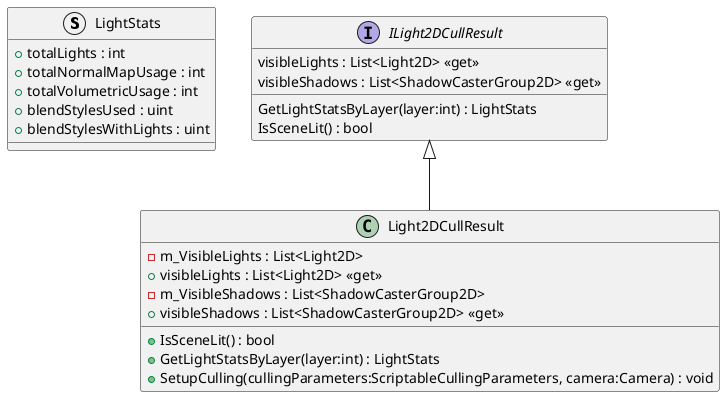@startuml
struct LightStats {
    + totalLights : int
    + totalNormalMapUsage : int
    + totalVolumetricUsage : int
    + blendStylesUsed : uint
    + blendStylesWithLights : uint
}
interface ILight2DCullResult {
    visibleLights : List<Light2D> <<get>>
    visibleShadows : List<ShadowCasterGroup2D> <<get>>
    GetLightStatsByLayer(layer:int) : LightStats
    IsSceneLit() : bool
}
class Light2DCullResult {
    - m_VisibleLights : List<Light2D>
    + visibleLights : List<Light2D> <<get>>
    - m_VisibleShadows : List<ShadowCasterGroup2D>
    + visibleShadows : List<ShadowCasterGroup2D> <<get>>
    + IsSceneLit() : bool
    + GetLightStatsByLayer(layer:int) : LightStats
    + SetupCulling(cullingParameters:ScriptableCullingParameters, camera:Camera) : void
}
ILight2DCullResult <|-- Light2DCullResult
@enduml
